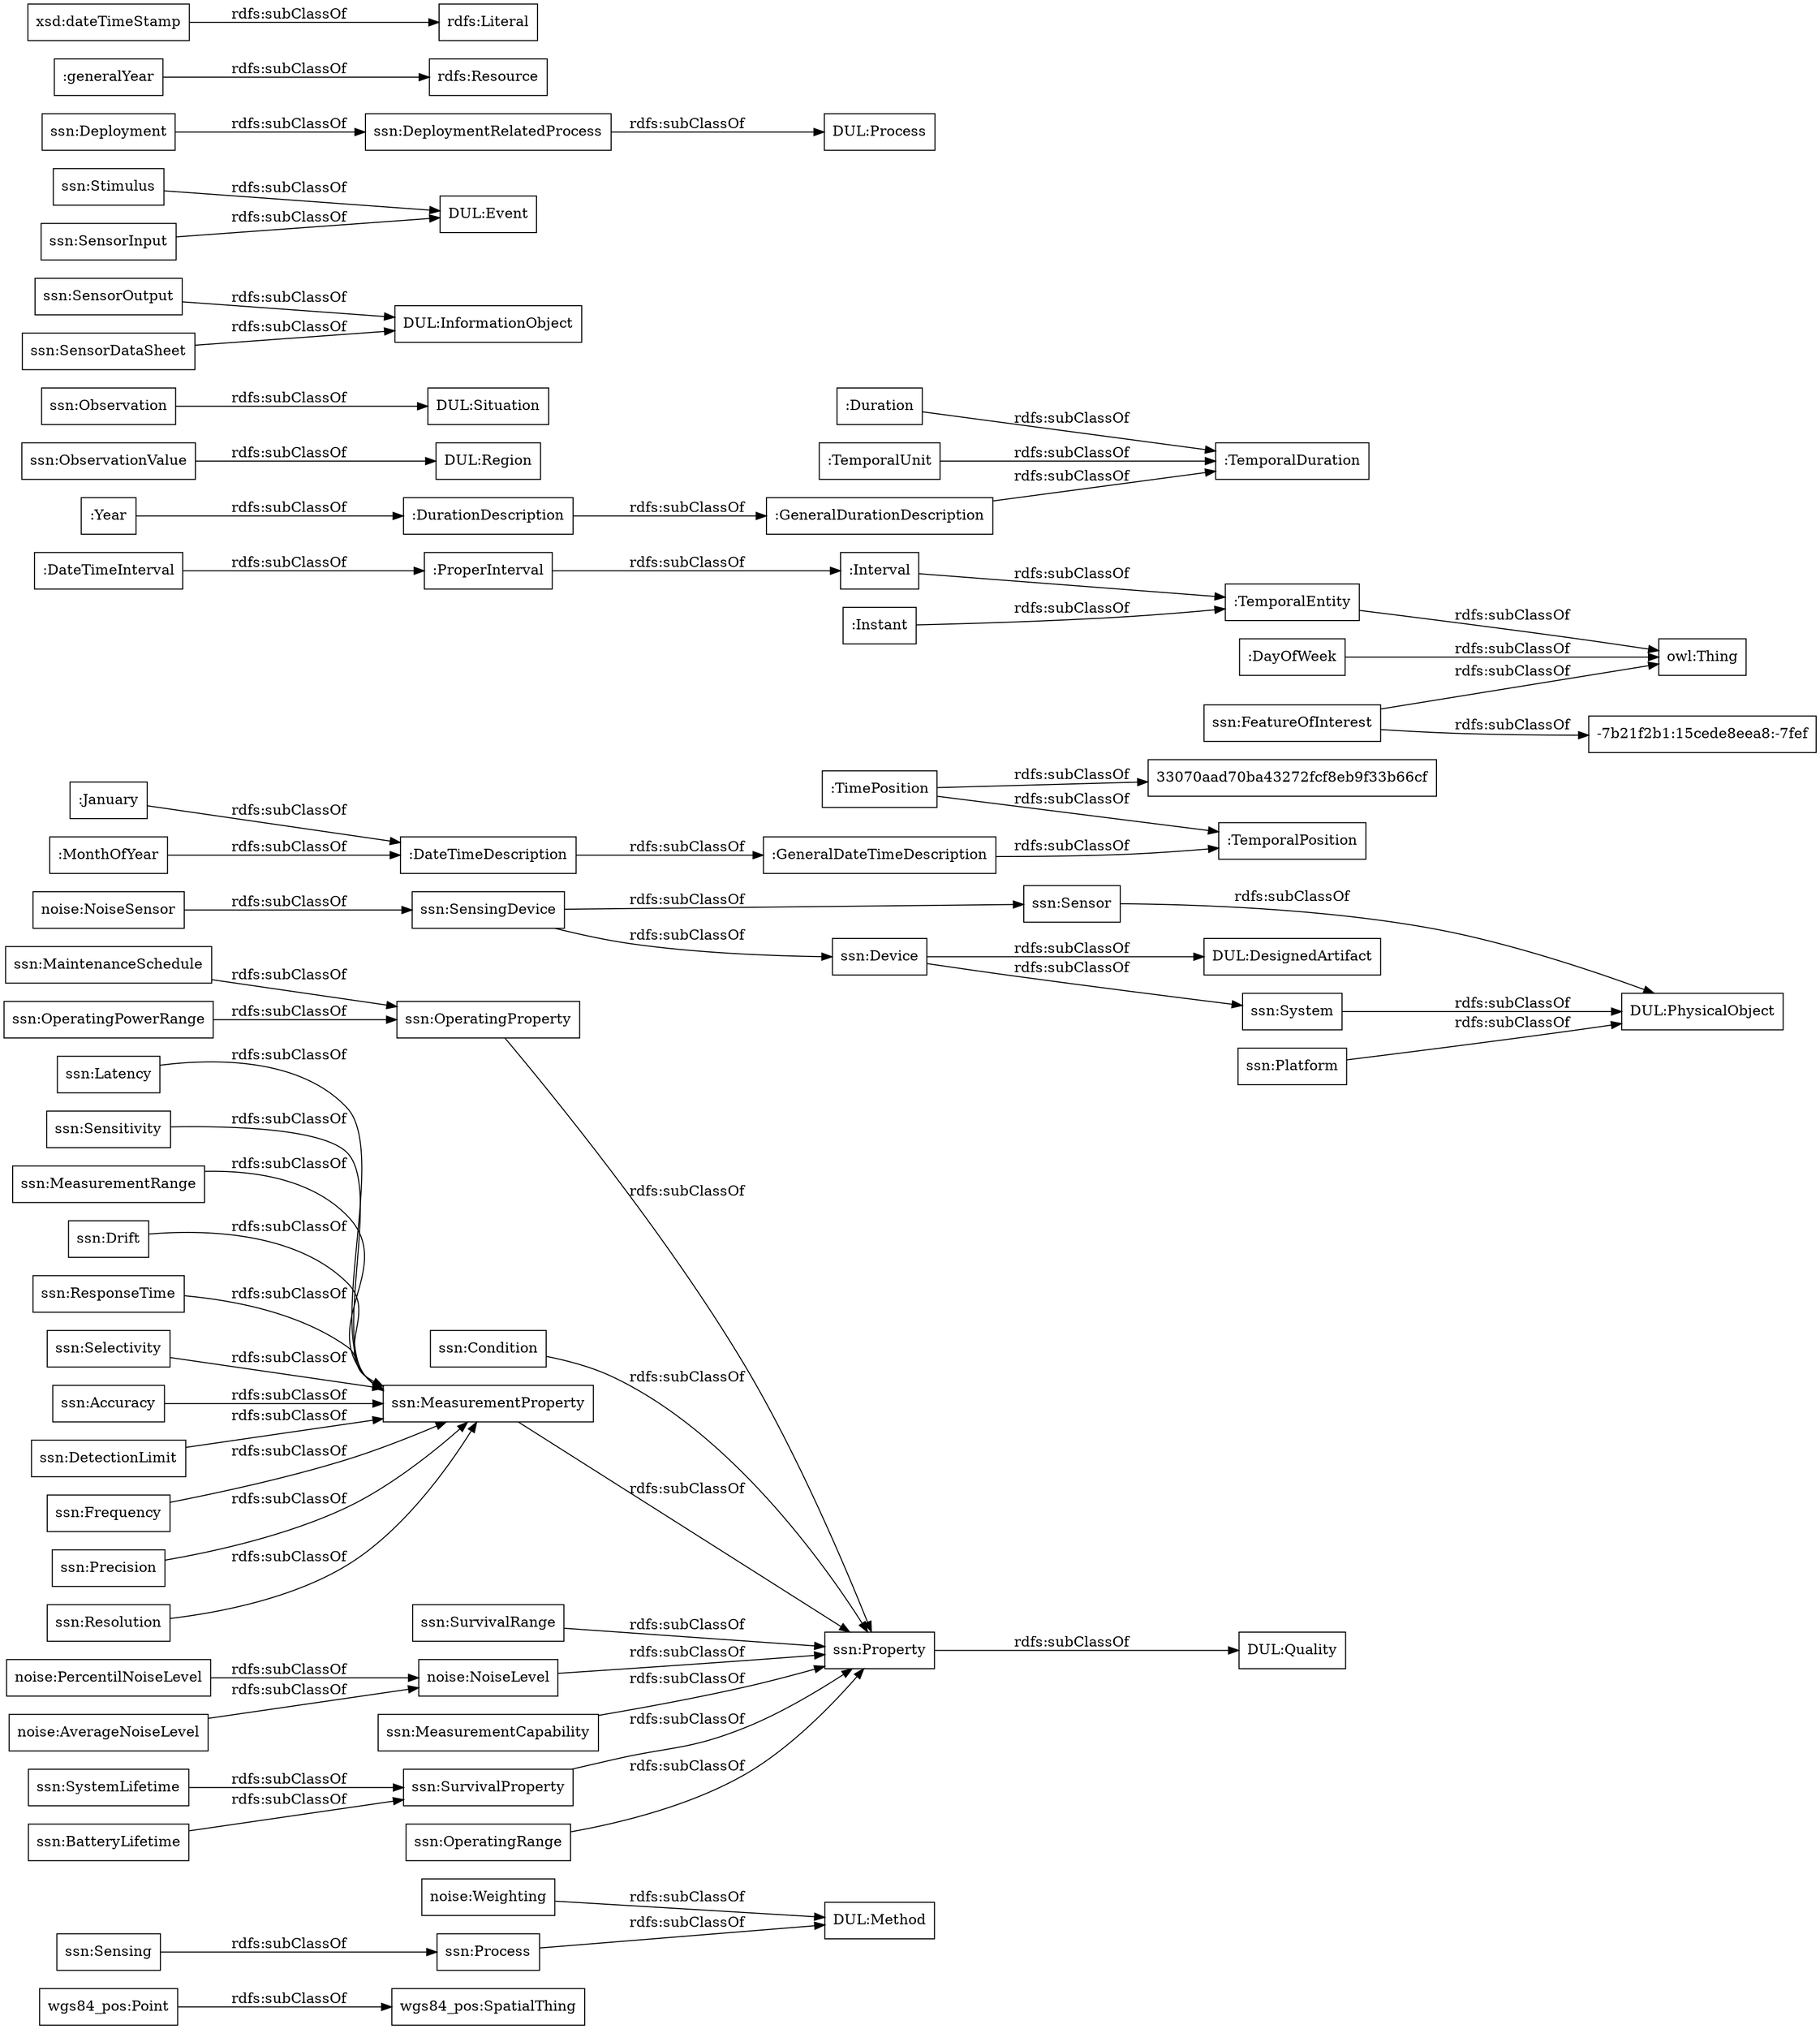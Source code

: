 digraph ar2dtool_diagram { 
rankdir=LR;
size="1000"
node [shape = rectangle, color="black"]; "wgs84_pos:SpatialThing" "wgs84_pos:Point" "noise:Weighting" "noise:PercentilNoiseLevel" "noise:NoiseSensor" "noise:NoiseLevel" "noise:AverageNoiseLevel" ":GeneralDateTimeDescription" ":DateTimeInterval" ":DurationDescription" ":TemporalDuration" ":Duration" ":GeneralDurationDescription" ":January" ":ProperInterval" ":TimePosition" ":TemporalPosition" ":Interval" ":TemporalEntity" ":Year" ":MonthOfYear" "33070aad70ba43272fcf8eb9f33b66cf" ":DateTimeDescription" ":TemporalUnit" ":Instant" ":DayOfWeek" "ssn:Accuracy" "ssn:DetectionLimit" "ssn:Frequency" "ssn:Condition" "DUL:Region" "DUL:Situation" "DUL:PhysicalObject" "ssn:SensorOutput" "ssn:Precision" "ssn:Resolution" "ssn:FeatureOfInterest" "DUL:Quality" "-7b21f2b1:15cede8eea8:-7fef" "ssn:Sensor" "DUL:InformationObject" "ssn:OperatingProperty" "DUL:Event" "ssn:OperatingPowerRange" "DUL:Method" "ssn:MaintenanceSchedule" "ssn:Sensing" "ssn:Latency" "ssn:SurvivalRange" "ssn:SensingDevice" "DUL:DesignedArtifact" "ssn:Sensitivity" "ssn:Stimulus" "DUL:Process" "ssn:MeasurementRange" "ssn:System" "ssn:SystemLifetime" "ssn:Property" "ssn:MeasurementProperty" "ssn:Process" "ssn:Deployment" "ssn:MeasurementCapability" "ssn:BatteryLifetime" "ssn:Drift" "ssn:DeploymentRelatedProcess" "ssn:SensorInput" "ssn:ResponseTime" "ssn:ObservationValue" "ssn:SensorDataSheet" "ssn:Observation" "ssn:Selectivity" "ssn:SurvivalProperty" "ssn:Device" "ssn:OperatingRange" "ssn:Platform" ; /*classes style*/
	":DateTimeDescription" -> ":GeneralDateTimeDescription" [ label = "rdfs:subClassOf" ];
	"noise:AverageNoiseLevel" -> "noise:NoiseLevel" [ label = "rdfs:subClassOf" ];
	"ssn:Deployment" -> "ssn:DeploymentRelatedProcess" [ label = "rdfs:subClassOf" ];
	"ssn:SensingDevice" -> "ssn:Sensor" [ label = "rdfs:subClassOf" ];
	"ssn:SensingDevice" -> "ssn:Device" [ label = "rdfs:subClassOf" ];
	"ssn:DeploymentRelatedProcess" -> "DUL:Process" [ label = "rdfs:subClassOf" ];
	"ssn:Accuracy" -> "ssn:MeasurementProperty" [ label = "rdfs:subClassOf" ];
	":Instant" -> ":TemporalEntity" [ label = "rdfs:subClassOf" ];
	"ssn:FeatureOfInterest" -> "owl:Thing" [ label = "rdfs:subClassOf" ];
	"ssn:FeatureOfInterest" -> "-7b21f2b1:15cede8eea8:-7fef" [ label = "rdfs:subClassOf" ];
	"ssn:Latency" -> "ssn:MeasurementProperty" [ label = "rdfs:subClassOf" ];
	"ssn:Process" -> "DUL:Method" [ label = "rdfs:subClassOf" ];
	"noise:Weighting" -> "DUL:Method" [ label = "rdfs:subClassOf" ];
	":ProperInterval" -> ":Interval" [ label = "rdfs:subClassOf" ];
	"ssn:Property" -> "DUL:Quality" [ label = "rdfs:subClassOf" ];
	"ssn:MeasurementProperty" -> "ssn:Property" [ label = "rdfs:subClassOf" ];
	"wgs84_pos:Point" -> "wgs84_pos:SpatialThing" [ label = "rdfs:subClassOf" ];
	":MonthOfYear" -> ":DateTimeDescription" [ label = "rdfs:subClassOf" ];
	"ssn:ResponseTime" -> "ssn:MeasurementProperty" [ label = "rdfs:subClassOf" ];
	"ssn:OperatingRange" -> "ssn:Property" [ label = "rdfs:subClassOf" ];
	"noise:NoiseLevel" -> "ssn:Property" [ label = "rdfs:subClassOf" ];
	"ssn:MeasurementRange" -> "ssn:MeasurementProperty" [ label = "rdfs:subClassOf" ];
	"ssn:Stimulus" -> "DUL:Event" [ label = "rdfs:subClassOf" ];
	":Duration" -> ":TemporalDuration" [ label = "rdfs:subClassOf" ];
	"ssn:SurvivalProperty" -> "ssn:Property" [ label = "rdfs:subClassOf" ];
	"ssn:MaintenanceSchedule" -> "ssn:OperatingProperty" [ label = "rdfs:subClassOf" ];
	"ssn:SensorInput" -> "DUL:Event" [ label = "rdfs:subClassOf" ];
	":TimePosition" -> "33070aad70ba43272fcf8eb9f33b66cf" [ label = "rdfs:subClassOf" ];
	":TimePosition" -> ":TemporalPosition" [ label = "rdfs:subClassOf" ];
	":TemporalEntity" -> "owl:Thing" [ label = "rdfs:subClassOf" ];
	"ssn:Sensitivity" -> "ssn:MeasurementProperty" [ label = "rdfs:subClassOf" ];
	"ssn:Drift" -> "ssn:MeasurementProperty" [ label = "rdfs:subClassOf" ];
	"ssn:System" -> "DUL:PhysicalObject" [ label = "rdfs:subClassOf" ];
	":GeneralDurationDescription" -> ":TemporalDuration" [ label = "rdfs:subClassOf" ];
	"ssn:Resolution" -> "ssn:MeasurementProperty" [ label = "rdfs:subClassOf" ];
	"ssn:Precision" -> "ssn:MeasurementProperty" [ label = "rdfs:subClassOf" ];
	"noise:PercentilNoiseLevel" -> "noise:NoiseLevel" [ label = "rdfs:subClassOf" ];
	"ssn:DetectionLimit" -> "ssn:MeasurementProperty" [ label = "rdfs:subClassOf" ];
	":DateTimeInterval" -> ":ProperInterval" [ label = "rdfs:subClassOf" ];
	"ssn:Sensor" -> "DUL:PhysicalObject" [ label = "rdfs:subClassOf" ];
	"ssn:SensorDataSheet" -> "DUL:InformationObject" [ label = "rdfs:subClassOf" ];
	"ssn:OperatingPowerRange" -> "ssn:OperatingProperty" [ label = "rdfs:subClassOf" ];
	"noise:NoiseSensor" -> "ssn:SensingDevice" [ label = "rdfs:subClassOf" ];
	":Interval" -> ":TemporalEntity" [ label = "rdfs:subClassOf" ];
	":GeneralDateTimeDescription" -> ":TemporalPosition" [ label = "rdfs:subClassOf" ];
	":January" -> ":DateTimeDescription" [ label = "rdfs:subClassOf" ];
	"ssn:ObservationValue" -> "DUL:Region" [ label = "rdfs:subClassOf" ];
	":DayOfWeek" -> "owl:Thing" [ label = "rdfs:subClassOf" ];
	"ssn:Device" -> "DUL:DesignedArtifact" [ label = "rdfs:subClassOf" ];
	"ssn:Device" -> "ssn:System" [ label = "rdfs:subClassOf" ];
	"ssn:Platform" -> "DUL:PhysicalObject" [ label = "rdfs:subClassOf" ];
	":Year" -> ":DurationDescription" [ label = "rdfs:subClassOf" ];
	":DurationDescription" -> ":GeneralDurationDescription" [ label = "rdfs:subClassOf" ];
	"ssn:OperatingProperty" -> "ssn:Property" [ label = "rdfs:subClassOf" ];
	":generalYear" -> "rdfs:Resource" [ label = "rdfs:subClassOf" ];
	"ssn:Selectivity" -> "ssn:MeasurementProperty" [ label = "rdfs:subClassOf" ];
	"ssn:BatteryLifetime" -> "ssn:SurvivalProperty" [ label = "rdfs:subClassOf" ];
	":TemporalUnit" -> ":TemporalDuration" [ label = "rdfs:subClassOf" ];
	"ssn:Observation" -> "DUL:Situation" [ label = "rdfs:subClassOf" ];
	"ssn:Sensing" -> "ssn:Process" [ label = "rdfs:subClassOf" ];
	"ssn:SystemLifetime" -> "ssn:SurvivalProperty" [ label = "rdfs:subClassOf" ];
	"ssn:SurvivalRange" -> "ssn:Property" [ label = "rdfs:subClassOf" ];
	"ssn:Frequency" -> "ssn:MeasurementProperty" [ label = "rdfs:subClassOf" ];
	"ssn:SensorOutput" -> "DUL:InformationObject" [ label = "rdfs:subClassOf" ];
	"ssn:Condition" -> "ssn:Property" [ label = "rdfs:subClassOf" ];
	"xsd:dateTimeStamp" -> "rdfs:Literal" [ label = "rdfs:subClassOf" ];
	"ssn:MeasurementCapability" -> "ssn:Property" [ label = "rdfs:subClassOf" ];

}

